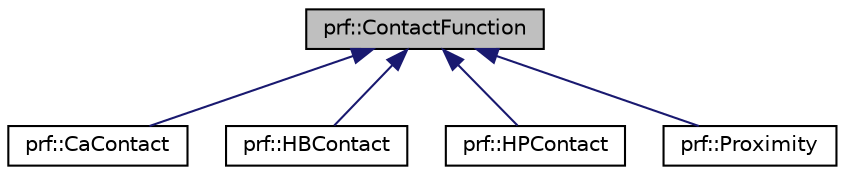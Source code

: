 digraph "prf::ContactFunction"
{
  bgcolor="transparent";
  edge [fontname="Helvetica",fontsize="10",labelfontname="Helvetica",labelfontsize="10"];
  node [fontname="Helvetica",fontsize="10",shape=record];
  Node1 [label="prf::ContactFunction",height=0.2,width=0.4,color="black", fillcolor="grey75", style="filled" fontcolor="black"];
  Node1 -> Node2 [dir="back",color="midnightblue",fontsize="10",style="solid",fontname="Helvetica"];
  Node2 [label="prf::CaContact",height=0.2,width=0.4,color="black",URL="$classprf_1_1CaContact.html",tooltip="A simple contact function based on Calpha separation."];
  Node1 -> Node3 [dir="back",color="midnightblue",fontsize="10",style="solid",fontname="Helvetica"];
  Node3 [label="prf::HBContact",height=0.2,width=0.4,color="black",URL="$classprf_1_1HBContact.html",tooltip="A ContactFunction based on hydrogen bonds."];
  Node1 -> Node4 [dir="back",color="midnightblue",fontsize="10",style="solid",fontname="Helvetica"];
  Node4 [label="prf::HPContact",height=0.2,width=0.4,color="black",URL="$classprf_1_1HPContact.html",tooltip="A Contact function for Hydrophobic contacts."];
  Node1 -> Node5 [dir="back",color="midnightblue",fontsize="10",style="solid",fontname="Helvetica"];
  Node5 [label="prf::Proximity",height=0.2,width=0.4,color="black",URL="$classprf_1_1Proximity.html",tooltip="A ContactFunction based on spatial proximity."];
}
